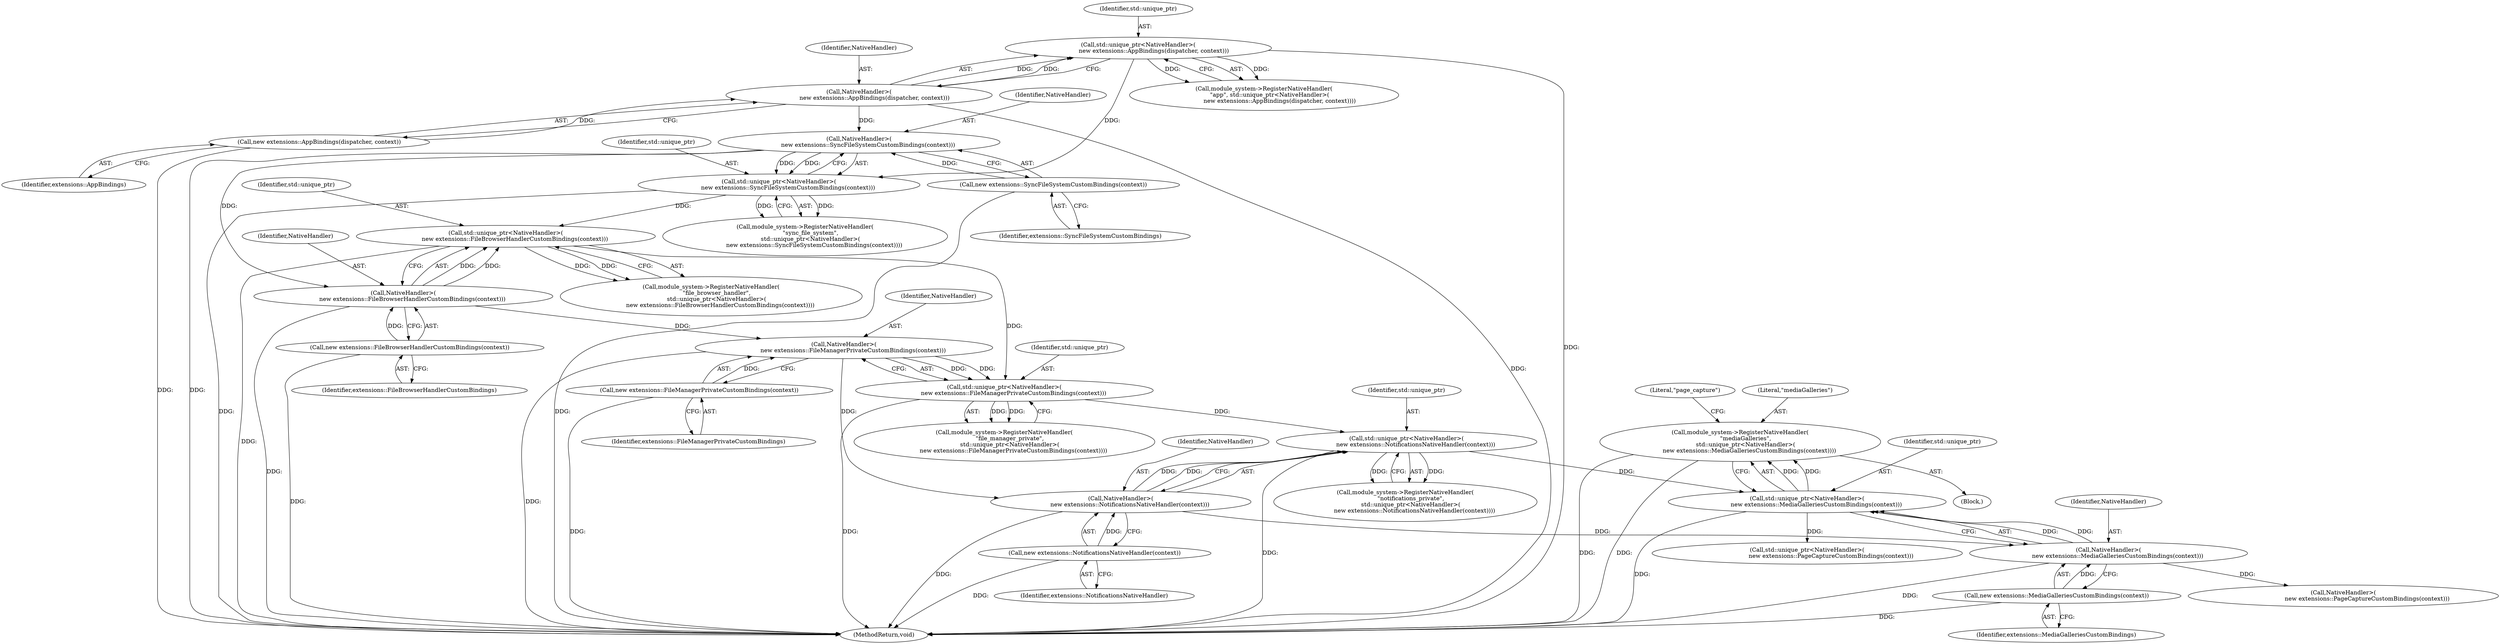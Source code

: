 digraph "0_Chrome_c0569cc04741cccf6548c2169fcc1609d958523f@API" {
"1000150" [label="(Call,module_system->RegisterNativeHandler(\n      \"mediaGalleries\",\n      std::unique_ptr<NativeHandler>(\n          new extensions::MediaGalleriesCustomBindings(context))))"];
"1000152" [label="(Call,std::unique_ptr<NativeHandler>(\n          new extensions::MediaGalleriesCustomBindings(context)))"];
"1000144" [label="(Call,std::unique_ptr<NativeHandler>(\n          new extensions::NotificationsNativeHandler(context)))"];
"1000136" [label="(Call,std::unique_ptr<NativeHandler>(\n          new extensions::FileManagerPrivateCustomBindings(context)))"];
"1000128" [label="(Call,std::unique_ptr<NativeHandler>(\n          new extensions::FileBrowserHandlerCustomBindings(context)))"];
"1000120" [label="(Call,std::unique_ptr<NativeHandler>(\n          new extensions::SyncFileSystemCustomBindings(context)))"];
"1000112" [label="(Call,std::unique_ptr<NativeHandler>(\n                 new extensions::AppBindings(dispatcher, context)))"];
"1000114" [label="(Call,NativeHandler>(\n                 new extensions::AppBindings(dispatcher, context)))"];
"1000116" [label="(Call,new extensions::AppBindings(dispatcher, context))"];
"1000122" [label="(Call,NativeHandler>(\n          new extensions::SyncFileSystemCustomBindings(context)))"];
"1000124" [label="(Call,new extensions::SyncFileSystemCustomBindings(context))"];
"1000130" [label="(Call,NativeHandler>(\n          new extensions::FileBrowserHandlerCustomBindings(context)))"];
"1000132" [label="(Call,new extensions::FileBrowserHandlerCustomBindings(context))"];
"1000138" [label="(Call,NativeHandler>(\n          new extensions::FileManagerPrivateCustomBindings(context)))"];
"1000140" [label="(Call,new extensions::FileManagerPrivateCustomBindings(context))"];
"1000146" [label="(Call,NativeHandler>(\n          new extensions::NotificationsNativeHandler(context)))"];
"1000148" [label="(Call,new extensions::NotificationsNativeHandler(context))"];
"1000154" [label="(Call,NativeHandler>(\n          new extensions::MediaGalleriesCustomBindings(context)))"];
"1000156" [label="(Call,new extensions::MediaGalleriesCustomBindings(context))"];
"1000157" [label="(Identifier,extensions::MediaGalleriesCustomBindings)"];
"1000123" [label="(Identifier,NativeHandler)"];
"1000222" [label="(MethodReturn,void)"];
"1000112" [label="(Call,std::unique_ptr<NativeHandler>(\n                 new extensions::AppBindings(dispatcher, context)))"];
"1000116" [label="(Call,new extensions::AppBindings(dispatcher, context))"];
"1000136" [label="(Call,std::unique_ptr<NativeHandler>(\n          new extensions::FileManagerPrivateCustomBindings(context)))"];
"1000151" [label="(Literal,\"mediaGalleries\")"];
"1000155" [label="(Identifier,NativeHandler)"];
"1000121" [label="(Identifier,std::unique_ptr)"];
"1000144" [label="(Call,std::unique_ptr<NativeHandler>(\n          new extensions::NotificationsNativeHandler(context)))"];
"1000148" [label="(Call,new extensions::NotificationsNativeHandler(context))"];
"1000129" [label="(Identifier,std::unique_ptr)"];
"1000126" [label="(Call,module_system->RegisterNativeHandler(\n      \"file_browser_handler\",\n      std::unique_ptr<NativeHandler>(\n          new extensions::FileBrowserHandlerCustomBindings(context))))"];
"1000114" [label="(Call,NativeHandler>(\n                 new extensions::AppBindings(dispatcher, context)))"];
"1000159" [label="(Literal,\"page_capture\")"];
"1000124" [label="(Call,new extensions::SyncFileSystemCustomBindings(context))"];
"1000138" [label="(Call,NativeHandler>(\n          new extensions::FileManagerPrivateCustomBindings(context)))"];
"1000125" [label="(Identifier,extensions::SyncFileSystemCustomBindings)"];
"1000109" [label="(Block,)"];
"1000142" [label="(Call,module_system->RegisterNativeHandler(\n      \"notifications_private\",\n      std::unique_ptr<NativeHandler>(\n          new extensions::NotificationsNativeHandler(context))))"];
"1000113" [label="(Identifier,std::unique_ptr)"];
"1000110" [label="(Call,module_system->RegisterNativeHandler(\n      \"app\", std::unique_ptr<NativeHandler>(\n                 new extensions::AppBindings(dispatcher, context))))"];
"1000152" [label="(Call,std::unique_ptr<NativeHandler>(\n          new extensions::MediaGalleriesCustomBindings(context)))"];
"1000137" [label="(Identifier,std::unique_ptr)"];
"1000115" [label="(Identifier,NativeHandler)"];
"1000134" [label="(Call,module_system->RegisterNativeHandler(\n      \"file_manager_private\",\n      std::unique_ptr<NativeHandler>(\n          new extensions::FileManagerPrivateCustomBindings(context))))"];
"1000117" [label="(Identifier,extensions::AppBindings)"];
"1000133" [label="(Identifier,extensions::FileBrowserHandlerCustomBindings)"];
"1000162" [label="(Call,NativeHandler>(\n                          new extensions::PageCaptureCustomBindings(context)))"];
"1000140" [label="(Call,new extensions::FileManagerPrivateCustomBindings(context))"];
"1000128" [label="(Call,std::unique_ptr<NativeHandler>(\n          new extensions::FileBrowserHandlerCustomBindings(context)))"];
"1000118" [label="(Call,module_system->RegisterNativeHandler(\n      \"sync_file_system\",\n      std::unique_ptr<NativeHandler>(\n          new extensions::SyncFileSystemCustomBindings(context))))"];
"1000149" [label="(Identifier,extensions::NotificationsNativeHandler)"];
"1000141" [label="(Identifier,extensions::FileManagerPrivateCustomBindings)"];
"1000120" [label="(Call,std::unique_ptr<NativeHandler>(\n          new extensions::SyncFileSystemCustomBindings(context)))"];
"1000150" [label="(Call,module_system->RegisterNativeHandler(\n      \"mediaGalleries\",\n      std::unique_ptr<NativeHandler>(\n          new extensions::MediaGalleriesCustomBindings(context))))"];
"1000122" [label="(Call,NativeHandler>(\n          new extensions::SyncFileSystemCustomBindings(context)))"];
"1000139" [label="(Identifier,NativeHandler)"];
"1000156" [label="(Call,new extensions::MediaGalleriesCustomBindings(context))"];
"1000145" [label="(Identifier,std::unique_ptr)"];
"1000147" [label="(Identifier,NativeHandler)"];
"1000132" [label="(Call,new extensions::FileBrowserHandlerCustomBindings(context))"];
"1000160" [label="(Call,std::unique_ptr<NativeHandler>(\n                          new extensions::PageCaptureCustomBindings(context)))"];
"1000153" [label="(Identifier,std::unique_ptr)"];
"1000130" [label="(Call,NativeHandler>(\n          new extensions::FileBrowserHandlerCustomBindings(context)))"];
"1000146" [label="(Call,NativeHandler>(\n          new extensions::NotificationsNativeHandler(context)))"];
"1000154" [label="(Call,NativeHandler>(\n          new extensions::MediaGalleriesCustomBindings(context)))"];
"1000131" [label="(Identifier,NativeHandler)"];
"1000150" -> "1000109"  [label="AST: "];
"1000150" -> "1000152"  [label="CFG: "];
"1000151" -> "1000150"  [label="AST: "];
"1000152" -> "1000150"  [label="AST: "];
"1000159" -> "1000150"  [label="CFG: "];
"1000150" -> "1000222"  [label="DDG: "];
"1000150" -> "1000222"  [label="DDG: "];
"1000152" -> "1000150"  [label="DDG: "];
"1000152" -> "1000150"  [label="DDG: "];
"1000152" -> "1000154"  [label="CFG: "];
"1000153" -> "1000152"  [label="AST: "];
"1000154" -> "1000152"  [label="AST: "];
"1000152" -> "1000222"  [label="DDG: "];
"1000144" -> "1000152"  [label="DDG: "];
"1000154" -> "1000152"  [label="DDG: "];
"1000154" -> "1000152"  [label="DDG: "];
"1000152" -> "1000160"  [label="DDG: "];
"1000144" -> "1000142"  [label="AST: "];
"1000144" -> "1000146"  [label="CFG: "];
"1000145" -> "1000144"  [label="AST: "];
"1000146" -> "1000144"  [label="AST: "];
"1000142" -> "1000144"  [label="CFG: "];
"1000144" -> "1000222"  [label="DDG: "];
"1000144" -> "1000142"  [label="DDG: "];
"1000144" -> "1000142"  [label="DDG: "];
"1000136" -> "1000144"  [label="DDG: "];
"1000146" -> "1000144"  [label="DDG: "];
"1000146" -> "1000144"  [label="DDG: "];
"1000136" -> "1000134"  [label="AST: "];
"1000136" -> "1000138"  [label="CFG: "];
"1000137" -> "1000136"  [label="AST: "];
"1000138" -> "1000136"  [label="AST: "];
"1000134" -> "1000136"  [label="CFG: "];
"1000136" -> "1000222"  [label="DDG: "];
"1000136" -> "1000134"  [label="DDG: "];
"1000136" -> "1000134"  [label="DDG: "];
"1000128" -> "1000136"  [label="DDG: "];
"1000138" -> "1000136"  [label="DDG: "];
"1000138" -> "1000136"  [label="DDG: "];
"1000128" -> "1000126"  [label="AST: "];
"1000128" -> "1000130"  [label="CFG: "];
"1000129" -> "1000128"  [label="AST: "];
"1000130" -> "1000128"  [label="AST: "];
"1000126" -> "1000128"  [label="CFG: "];
"1000128" -> "1000222"  [label="DDG: "];
"1000128" -> "1000126"  [label="DDG: "];
"1000128" -> "1000126"  [label="DDG: "];
"1000120" -> "1000128"  [label="DDG: "];
"1000130" -> "1000128"  [label="DDG: "];
"1000130" -> "1000128"  [label="DDG: "];
"1000120" -> "1000118"  [label="AST: "];
"1000120" -> "1000122"  [label="CFG: "];
"1000121" -> "1000120"  [label="AST: "];
"1000122" -> "1000120"  [label="AST: "];
"1000118" -> "1000120"  [label="CFG: "];
"1000120" -> "1000222"  [label="DDG: "];
"1000120" -> "1000118"  [label="DDG: "];
"1000120" -> "1000118"  [label="DDG: "];
"1000112" -> "1000120"  [label="DDG: "];
"1000122" -> "1000120"  [label="DDG: "];
"1000122" -> "1000120"  [label="DDG: "];
"1000112" -> "1000110"  [label="AST: "];
"1000112" -> "1000114"  [label="CFG: "];
"1000113" -> "1000112"  [label="AST: "];
"1000114" -> "1000112"  [label="AST: "];
"1000110" -> "1000112"  [label="CFG: "];
"1000112" -> "1000222"  [label="DDG: "];
"1000112" -> "1000110"  [label="DDG: "];
"1000112" -> "1000110"  [label="DDG: "];
"1000114" -> "1000112"  [label="DDG: "];
"1000114" -> "1000112"  [label="DDG: "];
"1000114" -> "1000116"  [label="CFG: "];
"1000115" -> "1000114"  [label="AST: "];
"1000116" -> "1000114"  [label="AST: "];
"1000114" -> "1000222"  [label="DDG: "];
"1000116" -> "1000114"  [label="DDG: "];
"1000114" -> "1000122"  [label="DDG: "];
"1000116" -> "1000117"  [label="CFG: "];
"1000117" -> "1000116"  [label="AST: "];
"1000116" -> "1000222"  [label="DDG: "];
"1000122" -> "1000124"  [label="CFG: "];
"1000123" -> "1000122"  [label="AST: "];
"1000124" -> "1000122"  [label="AST: "];
"1000122" -> "1000222"  [label="DDG: "];
"1000124" -> "1000122"  [label="DDG: "];
"1000122" -> "1000130"  [label="DDG: "];
"1000124" -> "1000125"  [label="CFG: "];
"1000125" -> "1000124"  [label="AST: "];
"1000124" -> "1000222"  [label="DDG: "];
"1000130" -> "1000132"  [label="CFG: "];
"1000131" -> "1000130"  [label="AST: "];
"1000132" -> "1000130"  [label="AST: "];
"1000130" -> "1000222"  [label="DDG: "];
"1000132" -> "1000130"  [label="DDG: "];
"1000130" -> "1000138"  [label="DDG: "];
"1000132" -> "1000133"  [label="CFG: "];
"1000133" -> "1000132"  [label="AST: "];
"1000132" -> "1000222"  [label="DDG: "];
"1000138" -> "1000140"  [label="CFG: "];
"1000139" -> "1000138"  [label="AST: "];
"1000140" -> "1000138"  [label="AST: "];
"1000138" -> "1000222"  [label="DDG: "];
"1000140" -> "1000138"  [label="DDG: "];
"1000138" -> "1000146"  [label="DDG: "];
"1000140" -> "1000141"  [label="CFG: "];
"1000141" -> "1000140"  [label="AST: "];
"1000140" -> "1000222"  [label="DDG: "];
"1000146" -> "1000148"  [label="CFG: "];
"1000147" -> "1000146"  [label="AST: "];
"1000148" -> "1000146"  [label="AST: "];
"1000146" -> "1000222"  [label="DDG: "];
"1000148" -> "1000146"  [label="DDG: "];
"1000146" -> "1000154"  [label="DDG: "];
"1000148" -> "1000149"  [label="CFG: "];
"1000149" -> "1000148"  [label="AST: "];
"1000148" -> "1000222"  [label="DDG: "];
"1000154" -> "1000156"  [label="CFG: "];
"1000155" -> "1000154"  [label="AST: "];
"1000156" -> "1000154"  [label="AST: "];
"1000154" -> "1000222"  [label="DDG: "];
"1000156" -> "1000154"  [label="DDG: "];
"1000154" -> "1000162"  [label="DDG: "];
"1000156" -> "1000157"  [label="CFG: "];
"1000157" -> "1000156"  [label="AST: "];
"1000156" -> "1000222"  [label="DDG: "];
}
